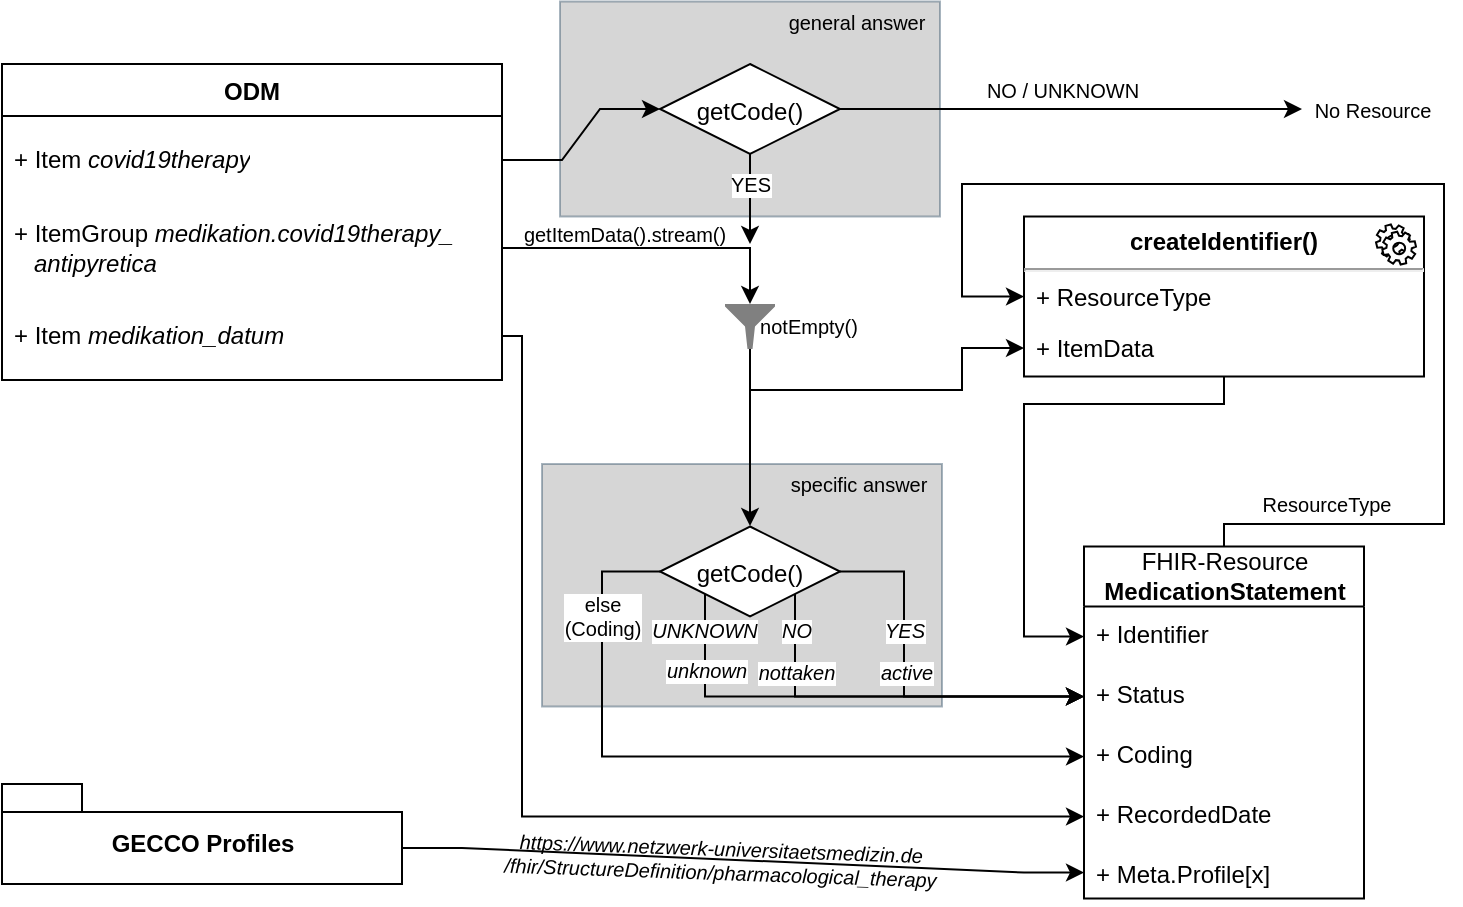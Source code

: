 <mxfile version="14.1.8" type="device"><diagram id="iyaxrp2BYqomliWlwEI3" name="Seite-1"><mxGraphModel dx="981" dy="567" grid="1" gridSize="10" guides="1" tooltips="1" connect="1" arrows="1" fold="0" page="1" pageScale="1" pageWidth="827" pageHeight="1169" math="0" shadow="0"><root><mxCell id="0"/><mxCell id="1" parent="0"/><mxCell id="inN6EH1Bo5AT8wFp5_ku-1" value="&lt;p style=&quot;margin: 0px ; margin-top: 6px ; text-align: center&quot;&gt;&lt;b&gt;createIdentifier()&lt;/b&gt;&lt;/p&gt;&lt;hr&gt;&lt;p style=&quot;margin: 0px ; margin-left: 8px&quot;&gt;&lt;span style=&quot;color: rgba(0 , 0 , 0 , 0) ; font-family: monospace ; font-size: 0px&quot;&gt;%3CmxGraphModel%3E%3Croot%3E%3CmxCell%20id%3D%220%22%2F%3E%3CmxCell%20id%3D%221%22%20parent%3D%220%22%2F%3E%3CmxCell%20id%3D%222%22%20value%3D%22%2B%20Id%22%20style%3D%22text%3BstrokeColor%3Dnone%3BfillColor%3Dnone%3Balign%3Dleft%3BverticalAlign%3Dtop%3BspacingLeft%3D4%3BspacingRight%3D4%3Boverflow%3Dhidden%3Brotatable%3D0%3Bpoints%3D%5B%5B0%2C0.5%5D%2C%5B1%2C0.5%5D%5D%3BportConstraint%3Deastwest%3B%22%20vertex%3D%221%22%20parent%3D%221%22%3E%3CmxGeometry%20x%3D%22520%22%20y%3D%22270%22%20width%3D%22140%22%20height%3D%2230%22%20as%3D%22geometry%22%2F%3E%3C%2FmxCell%3E%3CmxCell%20id%3D%223%22%20value%3D%22%2B%20Identifier%22%20style%3D%22text%3BstrokeColor%3Dnone%3BfillColor%3Dnone%3Balign%3Dleft%3BverticalAlign%3Dtop%3BspacingLeft%3D4%3BspacingRight%3D4%3Boverflow%3Dhidden%3Brotatable%3D0%3Bpoints%3D%5B%5B0%2C0.5%5D%2C%5B1%2C0.5%5D%5D%3BportConstraint%3Deastwest%3B%22%20vertex%3D%221%22%20parent%3D%221%22%3E%3CmxGeometry%20x%3D%22520%22%20y%3D%22300%22%20width%3D%22140%22%20height%3D%2230%22%20as%3D%22geometry%22%2F%3E%3C%2FmxCell%3E%3C%2Froot%3E%3C%2FmxGraphModel%3E&lt;/span&gt;&lt;br&gt;&lt;/p&gt;" style="align=left;overflow=fill;html=1;dropTarget=0;labelBorderColor=none;" parent="1" vertex="1"><mxGeometry x="551" y="116.25" width="200" height="80" as="geometry"/></mxCell><mxCell id="inN6EH1Bo5AT8wFp5_ku-2" value="" style="shape=mxgraph.bpmn.service_task;html=1;outlineConnect=0;fontFamily=Helvetica;fontSize=12;fontColor=#000000;align=center;strokeColor=#000000;fillColor=#ffffff;" parent="inN6EH1Bo5AT8wFp5_ku-1" vertex="1"><mxGeometry x="1" width="20" height="20" relative="1" as="geometry"><mxPoint x="-24" y="4" as="offset"/></mxGeometry></mxCell><mxCell id="inN6EH1Bo5AT8wFp5_ku-8" value="+ ResourceType" style="text;strokeColor=none;fillColor=none;align=left;verticalAlign=top;spacingLeft=4;spacingRight=4;overflow=hidden;rotatable=0;points=[[0,0.5],[1,0.5]];portConstraint=eastwest;" parent="1" vertex="1"><mxGeometry x="551" y="142.75" width="200" height="27" as="geometry"/></mxCell><mxCell id="inN6EH1Bo5AT8wFp5_ku-7" value="+ ItemData" style="text;strokeColor=none;fillColor=none;align=left;verticalAlign=top;spacingLeft=4;spacingRight=4;overflow=hidden;rotatable=0;points=[[0,0.5],[1,0.5]];portConstraint=eastwest;" parent="1" vertex="1"><mxGeometry x="551" y="168.25" width="200" height="27" as="geometry"/></mxCell><mxCell id="QgQMyGTvP6f6kV8Qcpw5-1" value="" style="rounded=0;whiteSpace=wrap;html=1;labelBackgroundColor=none;fontFamily=Helvetica;fontSize=10;noLabel=1;opacity=40;strokeColor=#23445d;fillColor=#999999;" parent="1" vertex="1"><mxGeometry x="319" y="8.75" width="190" height="107.5" as="geometry"/></mxCell><mxCell id="QgQMyGTvP6f6kV8Qcpw5-3" value="" style="rounded=0;whiteSpace=wrap;html=1;labelBackgroundColor=none;fontFamily=Helvetica;fontSize=10;noLabel=1;opacity=40;strokeColor=#23445d;fillColor=#999999;" parent="1" vertex="1"><mxGeometry x="310" y="240" width="200" height="121.25" as="geometry"/></mxCell><mxCell id="inN6EH1Bo5AT8wFp5_ku-5" style="edgeStyle=orthogonalEdgeStyle;rounded=0;orthogonalLoop=1;jettySize=auto;html=1;exitX=0.5;exitY=0;exitDx=0;exitDy=0;entryX=0;entryY=0.5;entryDx=0;entryDy=0;" parent="1" source="799P35jyVqVCuxSRQqy6-5" target="inN6EH1Bo5AT8wFp5_ku-8" edge="1"><mxGeometry relative="1" as="geometry"><mxPoint x="501" y="300" as="targetPoint"/><Array as="points"><mxPoint x="651" y="270"/><mxPoint x="761" y="270"/><mxPoint x="761" y="100"/><mxPoint x="520" y="100"/><mxPoint x="520" y="156"/></Array></mxGeometry></mxCell><mxCell id="inN6EH1Bo5AT8wFp5_ku-48" value="ResourceType" style="edgeLabel;html=1;align=center;verticalAlign=middle;resizable=0;points=[];fontSize=10;" parent="inN6EH1Bo5AT8wFp5_ku-5" vertex="1" connectable="0"><mxGeometry x="-0.886" y="-1" relative="1" as="geometry"><mxPoint x="26.83" y="-11" as="offset"/></mxGeometry></mxCell><mxCell id="799P35jyVqVCuxSRQqy6-5" value="&lt;span style=&quot;font-weight: normal&quot;&gt;FHIR-Resource&lt;/span&gt;&lt;br&gt;MedicationStatement" style="swimlane;fontStyle=1;childLayout=stackLayout;horizontal=1;startSize=30;fillColor=none;horizontalStack=0;resizeParent=1;resizeParentMax=0;resizeLast=0;collapsible=1;marginBottom=0;html=1;" parent="1" vertex="1"><mxGeometry x="581" y="281.25" width="140" height="176" as="geometry"/></mxCell><mxCell id="799P35jyVqVCuxSRQqy6-6" value="+ Identifier" style="text;strokeColor=none;fillColor=none;align=left;verticalAlign=top;spacingLeft=4;spacingRight=4;overflow=hidden;rotatable=0;points=[[0,0.5],[1,0.5]];portConstraint=eastwest;" parent="799P35jyVqVCuxSRQqy6-5" vertex="1"><mxGeometry y="30" width="140" height="30" as="geometry"/></mxCell><mxCell id="inN6EH1Bo5AT8wFp5_ku-43" value="+ Status" style="text;strokeColor=none;fillColor=none;align=left;verticalAlign=top;spacingLeft=4;spacingRight=4;overflow=hidden;rotatable=0;points=[[0,0.5],[1,0.5]];portConstraint=eastwest;" parent="799P35jyVqVCuxSRQqy6-5" vertex="1"><mxGeometry y="60" width="140" height="30" as="geometry"/></mxCell><mxCell id="inN6EH1Bo5AT8wFp5_ku-45" value="+ Coding" style="text;strokeColor=none;fillColor=none;align=left;verticalAlign=top;spacingLeft=4;spacingRight=4;overflow=hidden;rotatable=0;points=[[0,0.5],[1,0.5]];portConstraint=eastwest;" parent="799P35jyVqVCuxSRQqy6-5" vertex="1"><mxGeometry y="90" width="140" height="30" as="geometry"/></mxCell><mxCell id="inN6EH1Bo5AT8wFp5_ku-15" value="+ RecordedDate" style="text;strokeColor=none;fillColor=none;align=left;verticalAlign=top;spacingLeft=4;spacingRight=4;overflow=hidden;rotatable=0;points=[[0,0.5],[1,0.5]];portConstraint=eastwest;" parent="799P35jyVqVCuxSRQqy6-5" vertex="1"><mxGeometry y="120" width="140" height="30" as="geometry"/></mxCell><mxCell id="799P35jyVqVCuxSRQqy6-8" value="+ Meta.Profile[x]" style="text;strokeColor=none;fillColor=none;align=left;verticalAlign=top;spacingLeft=4;spacingRight=4;overflow=hidden;rotatable=0;points=[[0,0.5],[1,0.5]];portConstraint=eastwest;" parent="799P35jyVqVCuxSRQqy6-5" vertex="1"><mxGeometry y="150" width="140" height="26" as="geometry"/></mxCell><mxCell id="799P35jyVqVCuxSRQqy6-14" value="ODM" style="swimlane;fontStyle=1;childLayout=stackLayout;horizontal=1;startSize=26;fillColor=none;horizontalStack=0;resizeParent=1;resizeParentMax=0;resizeLast=0;collapsible=1;marginBottom=0;" parent="1" vertex="1"><mxGeometry x="40" y="40" width="250" height="158" as="geometry"/></mxCell><mxCell id="799P35jyVqVCuxSRQqy6-15" value="+ Item &lt;i&gt;covid19therapy&lt;/i&gt;" style="text;strokeColor=none;fillColor=none;align=left;verticalAlign=middle;spacingLeft=4;spacingRight=4;overflow=hidden;rotatable=0;points=[[0,0.5],[1,0.5]];portConstraint=eastwest;fontStyle=0;whiteSpace=wrap;html=1;" parent="799P35jyVqVCuxSRQqy6-14" vertex="1"><mxGeometry y="26" width="250" height="44" as="geometry"/></mxCell><mxCell id="inN6EH1Bo5AT8wFp5_ku-60" value="+ ItemGroup &lt;i&gt;medikation.covid19therapy_&lt;br&gt;&amp;nbsp; &amp;nbsp;antipyretica&lt;br&gt;&lt;/i&gt;" style="text;strokeColor=none;fillColor=none;align=left;verticalAlign=middle;spacingLeft=4;spacingRight=4;overflow=hidden;rotatable=0;points=[[0,0.5],[1,0.5]];portConstraint=eastwest;fontStyle=0;whiteSpace=wrap;html=1;" parent="799P35jyVqVCuxSRQqy6-14" vertex="1"><mxGeometry y="70" width="250" height="44" as="geometry"/></mxCell><mxCell id="kIpb3JHOTtZhPqXjnD_N-1" value="+ Item &lt;i&gt;medikation_datum&lt;/i&gt;" style="text;strokeColor=none;fillColor=none;align=left;verticalAlign=middle;spacingLeft=4;spacingRight=4;overflow=hidden;rotatable=0;points=[[0,0.5],[1,0.5]];portConstraint=eastwest;fontStyle=0;whiteSpace=wrap;html=1;" vertex="1" parent="799P35jyVqVCuxSRQqy6-14"><mxGeometry y="114" width="250" height="44" as="geometry"/></mxCell><mxCell id="799P35jyVqVCuxSRQqy6-47" style="edgeStyle=entityRelationEdgeStyle;rounded=0;orthogonalLoop=1;jettySize=auto;html=1;exitX=0;exitY=0;exitDx=200;exitDy=32;exitPerimeter=0;entryX=0;entryY=0.5;entryDx=0;entryDy=0;startArrow=none;startFill=0;endArrow=classic;endFill=1;fontStyle=2" parent="1" source="799P35jyVqVCuxSRQqy6-46" target="799P35jyVqVCuxSRQqy6-8" edge="1"><mxGeometry relative="1" as="geometry"/></mxCell><mxCell id="799P35jyVqVCuxSRQqy6-48" value="&lt;div&gt;&lt;font style=&quot;font-size: 10px&quot;&gt;&lt;span style=&quot;color: rgb(0 , 0 , 0) ; font-weight: 400 ; letter-spacing: normal ; text-align: center ; text-indent: 0px ; text-transform: none ; word-spacing: 0px ; display: inline ; float: none ; font-size: 10px&quot;&gt;https://www.netzwerk-universitaetsmedizin.de&lt;br&gt;&lt;/span&gt;&lt;/font&gt;&lt;font style=&quot;font-size: 10px&quot;&gt;&lt;span style=&quot;color: rgb(0 , 0 , 0) ; font-weight: 400 ; letter-spacing: normal ; text-align: center ; text-indent: 0px ; text-transform: none ; word-spacing: 0px ; display: inline ; float: none ; font-size: 10px&quot;&gt;/&lt;/span&gt;&lt;span style=&quot;color: rgb(0 , 0 , 0) ; font-weight: 400 ; letter-spacing: normal ; text-align: center ; text-indent: 0px ; text-transform: none ; word-spacing: 0px ; display: inline ; float: none ; font-size: 10px&quot;&gt;fhir/StructureDefinition/pharmacological_therapy&lt;/span&gt;&lt;/font&gt;&lt;/div&gt;" style="edgeLabel;html=1;align=center;verticalAlign=middle;resizable=0;points=[];fontSize=10;rotation=2;fontStyle=2;fontFamily=Helvetica;labelBackgroundColor=none;" parent="799P35jyVqVCuxSRQqy6-47" vertex="1" connectable="0"><mxGeometry x="-0.262" y="-1" relative="1" as="geometry"><mxPoint x="32.46" y="0.11" as="offset"/></mxGeometry></mxCell><mxCell id="799P35jyVqVCuxSRQqy6-46" value="GECCO Profiles" style="shape=folder;fontStyle=1;spacingTop=10;tabWidth=40;tabHeight=14;tabPosition=left;html=1;" parent="1" vertex="1"><mxGeometry x="40" y="400" width="200" height="50" as="geometry"/></mxCell><mxCell id="inN6EH1Bo5AT8wFp5_ku-13" style="edgeStyle=orthogonalEdgeStyle;rounded=0;orthogonalLoop=1;jettySize=auto;html=1;entryX=0;entryY=0.5;entryDx=0;entryDy=0;" parent="1" source="inN6EH1Bo5AT8wFp5_ku-1" target="799P35jyVqVCuxSRQqy6-6" edge="1"><mxGeometry relative="1" as="geometry"><Array as="points"><mxPoint x="651" y="210"/><mxPoint x="551" y="210"/><mxPoint x="551" y="326"/></Array></mxGeometry></mxCell><mxCell id="inN6EH1Bo5AT8wFp5_ku-37" style="edgeStyle=none;rounded=0;orthogonalLoop=1;jettySize=auto;html=1;exitX=0.5;exitY=1;exitDx=0;exitDy=0;exitPerimeter=0;" parent="1" source="inN6EH1Bo5AT8wFp5_ku-22" edge="1"><mxGeometry relative="1" as="geometry"><Array as="points"/><mxPoint x="414" y="271" as="targetPoint"/></mxGeometry></mxCell><mxCell id="kIpb3JHOTtZhPqXjnD_N-9" style="edgeStyle=orthogonalEdgeStyle;rounded=0;jumpStyle=sharp;orthogonalLoop=1;jettySize=auto;html=1;exitX=0.5;exitY=1;exitDx=0;exitDy=0;exitPerimeter=0;startArrow=none;startFill=0;fontSize=10;" edge="1" parent="1" source="inN6EH1Bo5AT8wFp5_ku-22" target="inN6EH1Bo5AT8wFp5_ku-7"><mxGeometry relative="1" as="geometry"><Array as="points"><mxPoint x="414" y="203"/><mxPoint x="520" y="203"/><mxPoint x="520" y="182"/></Array></mxGeometry></mxCell><mxCell id="inN6EH1Bo5AT8wFp5_ku-22" value="" style="aspect=fixed;pointerEvents=1;shadow=0;dashed=0;html=1;strokeColor=none;labelPosition=center;verticalLabelPosition=bottom;verticalAlign=top;align=center;shape=mxgraph.mscae.enterprise.filter;fillColor=#808080;" parent="1" vertex="1"><mxGeometry x="401.5" y="160" width="25" height="22.5" as="geometry"/></mxCell><mxCell id="inN6EH1Bo5AT8wFp5_ku-26" style="edgeStyle=orthogonalEdgeStyle;rounded=0;orthogonalLoop=1;jettySize=auto;html=1;exitX=1;exitY=0.5;exitDx=0;exitDy=0;entryX=0.5;entryY=0;entryDx=0;entryDy=0;entryPerimeter=0;" parent="1" source="inN6EH1Bo5AT8wFp5_ku-60" target="inN6EH1Bo5AT8wFp5_ku-22" edge="1"><mxGeometry relative="1" as="geometry"><mxPoint x="351" y="252.0" as="sourcePoint"/><Array as="points"><mxPoint x="414" y="132"/></Array></mxGeometry></mxCell><mxCell id="inN6EH1Bo5AT8wFp5_ku-58" value="getItemData().stream()" style="edgeLabel;html=1;align=center;verticalAlign=middle;resizable=0;points=[];labelBackgroundColor=none;fontSize=10;" parent="inN6EH1Bo5AT8wFp5_ku-26" vertex="1" connectable="0"><mxGeometry x="0.144" relative="1" as="geometry"><mxPoint x="-26.67" y="-7.75" as="offset"/></mxGeometry></mxCell><mxCell id="inN6EH1Bo5AT8wFp5_ku-35" style="edgeStyle=orthogonalEdgeStyle;rounded=0;orthogonalLoop=1;jettySize=auto;html=1;exitX=0;exitY=0.5;exitDx=0;exitDy=0;entryX=0;entryY=0.5;entryDx=0;entryDy=0;" parent="1" source="inN6EH1Bo5AT8wFp5_ku-28" target="inN6EH1Bo5AT8wFp5_ku-45" edge="1"><mxGeometry relative="1" as="geometry"><mxPoint x="152" y="401.25" as="targetPoint"/><mxPoint x="141" y="323.75" as="sourcePoint"/><Array as="points"><mxPoint x="340" y="294"/><mxPoint x="340" y="386"/></Array></mxGeometry></mxCell><mxCell id="inN6EH1Bo5AT8wFp5_ku-38" value="else&lt;br style=&quot;font-size: 10px;&quot;&gt;(Coding)" style="edgeLabel;html=1;align=center;verticalAlign=middle;resizable=0;points=[];fontSize=10;" parent="inN6EH1Bo5AT8wFp5_ku-35" vertex="1" connectable="0"><mxGeometry x="-0.476" relative="1" as="geometry"><mxPoint y="-43.55" as="offset"/></mxGeometry></mxCell><mxCell id="inN6EH1Bo5AT8wFp5_ku-28" value="&lt;p style=&quot;line-height: 100%&quot;&gt;getCode()&lt;/p&gt;" style="rhombus;whiteSpace=wrap;html=1;aspect=fixed;verticalAlign=middle;" parent="1" vertex="1"><mxGeometry x="369" y="271.25" width="90" height="45" as="geometry"/></mxCell><mxCell id="inN6EH1Bo5AT8wFp5_ku-57" value="&lt;font style=&quot;font-size: 10px&quot;&gt;notEmpty()&lt;/font&gt;" style="text;html=1;align=center;verticalAlign=middle;resizable=0;points=[];autosize=1;" parent="1" vertex="1"><mxGeometry x="413" y="161.25" width="60" height="20" as="geometry"/></mxCell><mxCell id="inN6EH1Bo5AT8wFp5_ku-64" style="edgeStyle=orthogonalEdgeStyle;rounded=0;orthogonalLoop=1;jettySize=auto;html=1;exitX=1;exitY=0.5;exitDx=0;exitDy=0;fontFamily=Helvetica;fontSize=10;endArrow=classic;endFill=1;" parent="1" source="inN6EH1Bo5AT8wFp5_ku-62" target="inN6EH1Bo5AT8wFp5_ku-68" edge="1"><mxGeometry relative="1" as="geometry"><mxPoint x="680" y="88" as="targetPoint"/></mxGeometry></mxCell><mxCell id="inN6EH1Bo5AT8wFp5_ku-65" value="NO / UNKNOWN" style="edgeLabel;html=1;align=center;verticalAlign=middle;resizable=0;points=[];fontSize=10;fontFamily=Helvetica;" parent="inN6EH1Bo5AT8wFp5_ku-64" vertex="1" connectable="0"><mxGeometry x="-0.304" y="-1" relative="1" as="geometry"><mxPoint x="30.17" y="-11" as="offset"/></mxGeometry></mxCell><mxCell id="inN6EH1Bo5AT8wFp5_ku-70" value="YES" style="edgeStyle=orthogonalEdgeStyle;rounded=0;orthogonalLoop=1;jettySize=auto;html=1;exitX=0.5;exitY=1;exitDx=0;exitDy=0;endArrow=classic;endFill=1;fontFamily=Helvetica;fontSize=10;fontColor=#000000;" parent="1" source="inN6EH1Bo5AT8wFp5_ku-62" edge="1"><mxGeometry x="-0.333" relative="1" as="geometry"><mxPoint x="414" y="130" as="targetPoint"/><Array as="points"><mxPoint x="414" y="100"/><mxPoint x="414" y="100"/></Array><mxPoint as="offset"/></mxGeometry></mxCell><mxCell id="inN6EH1Bo5AT8wFp5_ku-62" value="&lt;p style=&quot;line-height: 100%&quot;&gt;getCode()&lt;/p&gt;" style="rhombus;whiteSpace=wrap;html=1;aspect=fixed;verticalAlign=middle;" parent="1" vertex="1"><mxGeometry x="369" y="40" width="90" height="45" as="geometry"/></mxCell><mxCell id="inN6EH1Bo5AT8wFp5_ku-63" style="edgeStyle=entityRelationEdgeStyle;rounded=0;orthogonalLoop=1;jettySize=auto;html=1;exitX=1;exitY=0.5;exitDx=0;exitDy=0;fontFamily=Helvetica;fontSize=10;" parent="1" source="799P35jyVqVCuxSRQqy6-15" target="inN6EH1Bo5AT8wFp5_ku-62" edge="1"><mxGeometry relative="1" as="geometry"/></mxCell><mxCell id="inN6EH1Bo5AT8wFp5_ku-68" value="No Resource" style="text;html=1;align=center;verticalAlign=middle;resizable=0;points=[];autosize=1;fontSize=10;fontFamily=Helvetica;fontColor=#000000;" parent="1" vertex="1"><mxGeometry x="690" y="52.5" width="70" height="20" as="geometry"/></mxCell><mxCell id="QgQMyGTvP6f6kV8Qcpw5-2" value="general answer" style="text;html=1;align=center;verticalAlign=middle;resizable=0;points=[];autosize=1;fontSize=10;fontFamily=Helvetica;fontColor=none;" parent="1" vertex="1"><mxGeometry x="426.5" y="8.75" width="80" height="20" as="geometry"/></mxCell><mxCell id="QgQMyGTvP6f6kV8Qcpw5-4" value="specific answer" style="text;html=1;align=center;verticalAlign=middle;resizable=0;points=[];autosize=1;fontSize=10;fontFamily=Helvetica;fontColor=none;" parent="1" vertex="1"><mxGeometry x="427.5" y="240" width="80" height="20" as="geometry"/></mxCell><mxCell id="inN6EH1Bo5AT8wFp5_ku-49" style="edgeStyle=orthogonalEdgeStyle;rounded=0;orthogonalLoop=1;jettySize=auto;html=1;exitX=1;exitY=0.5;exitDx=0;exitDy=0;entryX=0;entryY=0.5;entryDx=0;entryDy=0;jumpStyle=sharp;" parent="1" source="inN6EH1Bo5AT8wFp5_ku-28" target="inN6EH1Bo5AT8wFp5_ku-43" edge="1"><mxGeometry relative="1" as="geometry"><Array as="points"><mxPoint x="491" y="294.25"/><mxPoint x="491" y="356.25"/></Array></mxGeometry></mxCell><mxCell id="inN6EH1Bo5AT8wFp5_ku-50" value="YES" style="edgeLabel;html=1;align=center;verticalAlign=middle;resizable=0;points=[];fontStyle=2;fontSize=10;" parent="inN6EH1Bo5AT8wFp5_ku-49" vertex="1" connectable="0"><mxGeometry x="-0.409" relative="1" as="geometry"><mxPoint y="6.07" as="offset"/></mxGeometry></mxCell><mxCell id="inN6EH1Bo5AT8wFp5_ku-52" value="&lt;span style=&quot;font-size: 10px&quot;&gt;active&lt;/span&gt;" style="edgeLabel;html=1;align=center;verticalAlign=middle;resizable=0;points=[];fontSize=10;fontStyle=2" parent="inN6EH1Bo5AT8wFp5_ku-49" vertex="1" connectable="0"><mxGeometry x="0.039" y="1" relative="1" as="geometry"><mxPoint x="-1" y="-12" as="offset"/></mxGeometry></mxCell><mxCell id="inN6EH1Bo5AT8wFp5_ku-34" style="rounded=0;orthogonalLoop=1;jettySize=auto;html=1;exitX=0;exitY=1;exitDx=0;exitDy=0;edgeStyle=orthogonalEdgeStyle;entryX=0;entryY=0.5;entryDx=0;entryDy=0;jumpStyle=sharp;" parent="1" source="inN6EH1Bo5AT8wFp5_ku-28" target="inN6EH1Bo5AT8wFp5_ku-43" edge="1"><mxGeometry relative="1" as="geometry"><mxPoint x="581" y="386.25" as="targetPoint"/><mxPoint x="271" y="371.25" as="sourcePoint"/><Array as="points"><mxPoint x="392" y="356.25"/></Array></mxGeometry></mxCell><mxCell id="inN6EH1Bo5AT8wFp5_ku-41" value="UNKNOWN" style="edgeLabel;html=1;align=center;verticalAlign=middle;resizable=0;points=[];fontStyle=2;fontSize=10;" parent="inN6EH1Bo5AT8wFp5_ku-34" vertex="1" connectable="0"><mxGeometry x="-0.547" y="2" relative="1" as="geometry"><mxPoint x="-3.51" y="-32" as="offset"/></mxGeometry></mxCell><mxCell id="kIpb3JHOTtZhPqXjnD_N-5" value="unknown" style="edgeLabel;html=1;align=center;verticalAlign=middle;resizable=0;points=[];fontSize=10;fontStyle=2" vertex="1" connectable="0" parent="inN6EH1Bo5AT8wFp5_ku-34"><mxGeometry x="-0.661" relative="1" as="geometry"><mxPoint y="-3" as="offset"/></mxGeometry></mxCell><mxCell id="inN6EH1Bo5AT8wFp5_ku-32" style="rounded=0;orthogonalLoop=1;jettySize=auto;html=1;exitX=1;exitY=1;exitDx=0;exitDy=0;edgeStyle=orthogonalEdgeStyle;entryX=0;entryY=0.5;entryDx=0;entryDy=0;jumpStyle=sharp;" parent="1" source="inN6EH1Bo5AT8wFp5_ku-28" target="inN6EH1Bo5AT8wFp5_ku-43" edge="1"><mxGeometry relative="1" as="geometry"><mxPoint x="468" y="391.25" as="targetPoint"/><mxPoint x="351" y="451.25" as="sourcePoint"/></mxGeometry></mxCell><mxCell id="inN6EH1Bo5AT8wFp5_ku-40" value="NO" style="edgeLabel;html=1;align=center;verticalAlign=middle;resizable=0;points=[];fontStyle=2;fontSize=10;" parent="inN6EH1Bo5AT8wFp5_ku-32" vertex="1" connectable="0"><mxGeometry x="-0.511" relative="1" as="geometry"><mxPoint y="-30.75" as="offset"/></mxGeometry></mxCell><mxCell id="inN6EH1Bo5AT8wFp5_ku-53" value="&lt;span style=&quot;font-size: 10px&quot;&gt;nottaken&lt;/span&gt;" style="edgeLabel;html=1;align=center;verticalAlign=middle;resizable=0;points=[];fontSize=10;fontStyle=2" parent="inN6EH1Bo5AT8wFp5_ku-32" vertex="1" connectable="0"><mxGeometry x="-0.37" relative="1" as="geometry"><mxPoint x="-9.89" y="-13" as="offset"/></mxGeometry></mxCell><mxCell id="kIpb3JHOTtZhPqXjnD_N-7" style="edgeStyle=orthogonalEdgeStyle;rounded=0;jumpStyle=sharp;orthogonalLoop=1;jettySize=auto;html=1;exitX=1;exitY=0.5;exitDx=0;exitDy=0;entryX=0;entryY=0.5;entryDx=0;entryDy=0;startArrow=none;startFill=0;fontSize=10;" edge="1" parent="1" source="kIpb3JHOTtZhPqXjnD_N-1" target="inN6EH1Bo5AT8wFp5_ku-15"><mxGeometry relative="1" as="geometry"><Array as="points"><mxPoint x="300" y="176"/><mxPoint x="300" y="416"/></Array></mxGeometry></mxCell></root></mxGraphModel></diagram></mxfile>